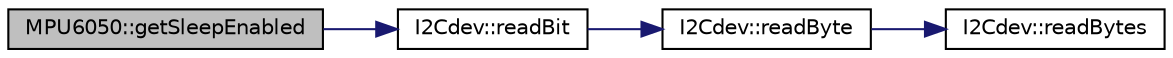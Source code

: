 digraph "MPU6050::getSleepEnabled"
{
  edge [fontname="Helvetica",fontsize="10",labelfontname="Helvetica",labelfontsize="10"];
  node [fontname="Helvetica",fontsize="10",shape=record];
  rankdir="LR";
  Node477 [label="MPU6050::getSleepEnabled",height=0.2,width=0.4,color="black", fillcolor="grey75", style="filled", fontcolor="black"];
  Node477 -> Node478 [color="midnightblue",fontsize="10",style="solid",fontname="Helvetica"];
  Node478 [label="I2Cdev::readBit",height=0.2,width=0.4,color="black", fillcolor="white", style="filled",URL="$class_i2_cdev.html#a9f104431c59658432e8b2f02c3e1acd6",tooltip="Read a single bit from an 8-bit device register. "];
  Node478 -> Node479 [color="midnightblue",fontsize="10",style="solid",fontname="Helvetica"];
  Node479 [label="I2Cdev::readByte",height=0.2,width=0.4,color="black", fillcolor="white", style="filled",URL="$class_i2_cdev.html#aef1db446b45660c6631fc780278ac366",tooltip="Read single byte from an 8-bit device register. "];
  Node479 -> Node480 [color="midnightblue",fontsize="10",style="solid",fontname="Helvetica"];
  Node480 [label="I2Cdev::readBytes",height=0.2,width=0.4,color="black", fillcolor="white", style="filled",URL="$class_i2_cdev.html#ae1eed9468ce4653e080bfd8481d2ac88",tooltip="Read multiple bytes from an 8-bit device register. "];
}
